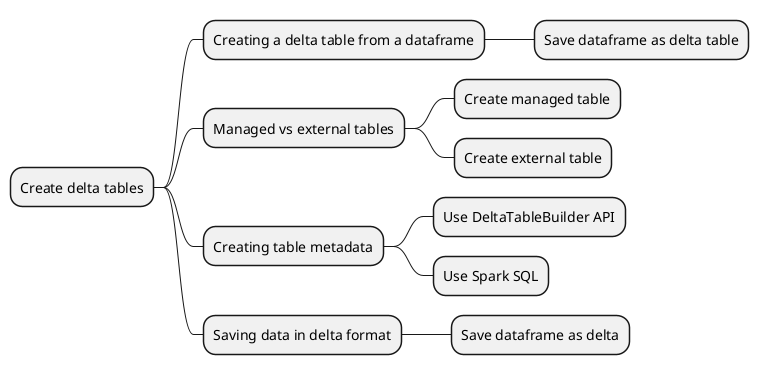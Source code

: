 @startmindmap
* Create delta tables
** Creating a delta table from a dataframe
*** Save dataframe as delta table
** Managed vs external tables
*** Create managed table
*** Create external table
** Creating table metadata
*** Use DeltaTableBuilder API
*** Use Spark SQL
** Saving data in delta format
*** Save dataframe as delta
@endmindmap